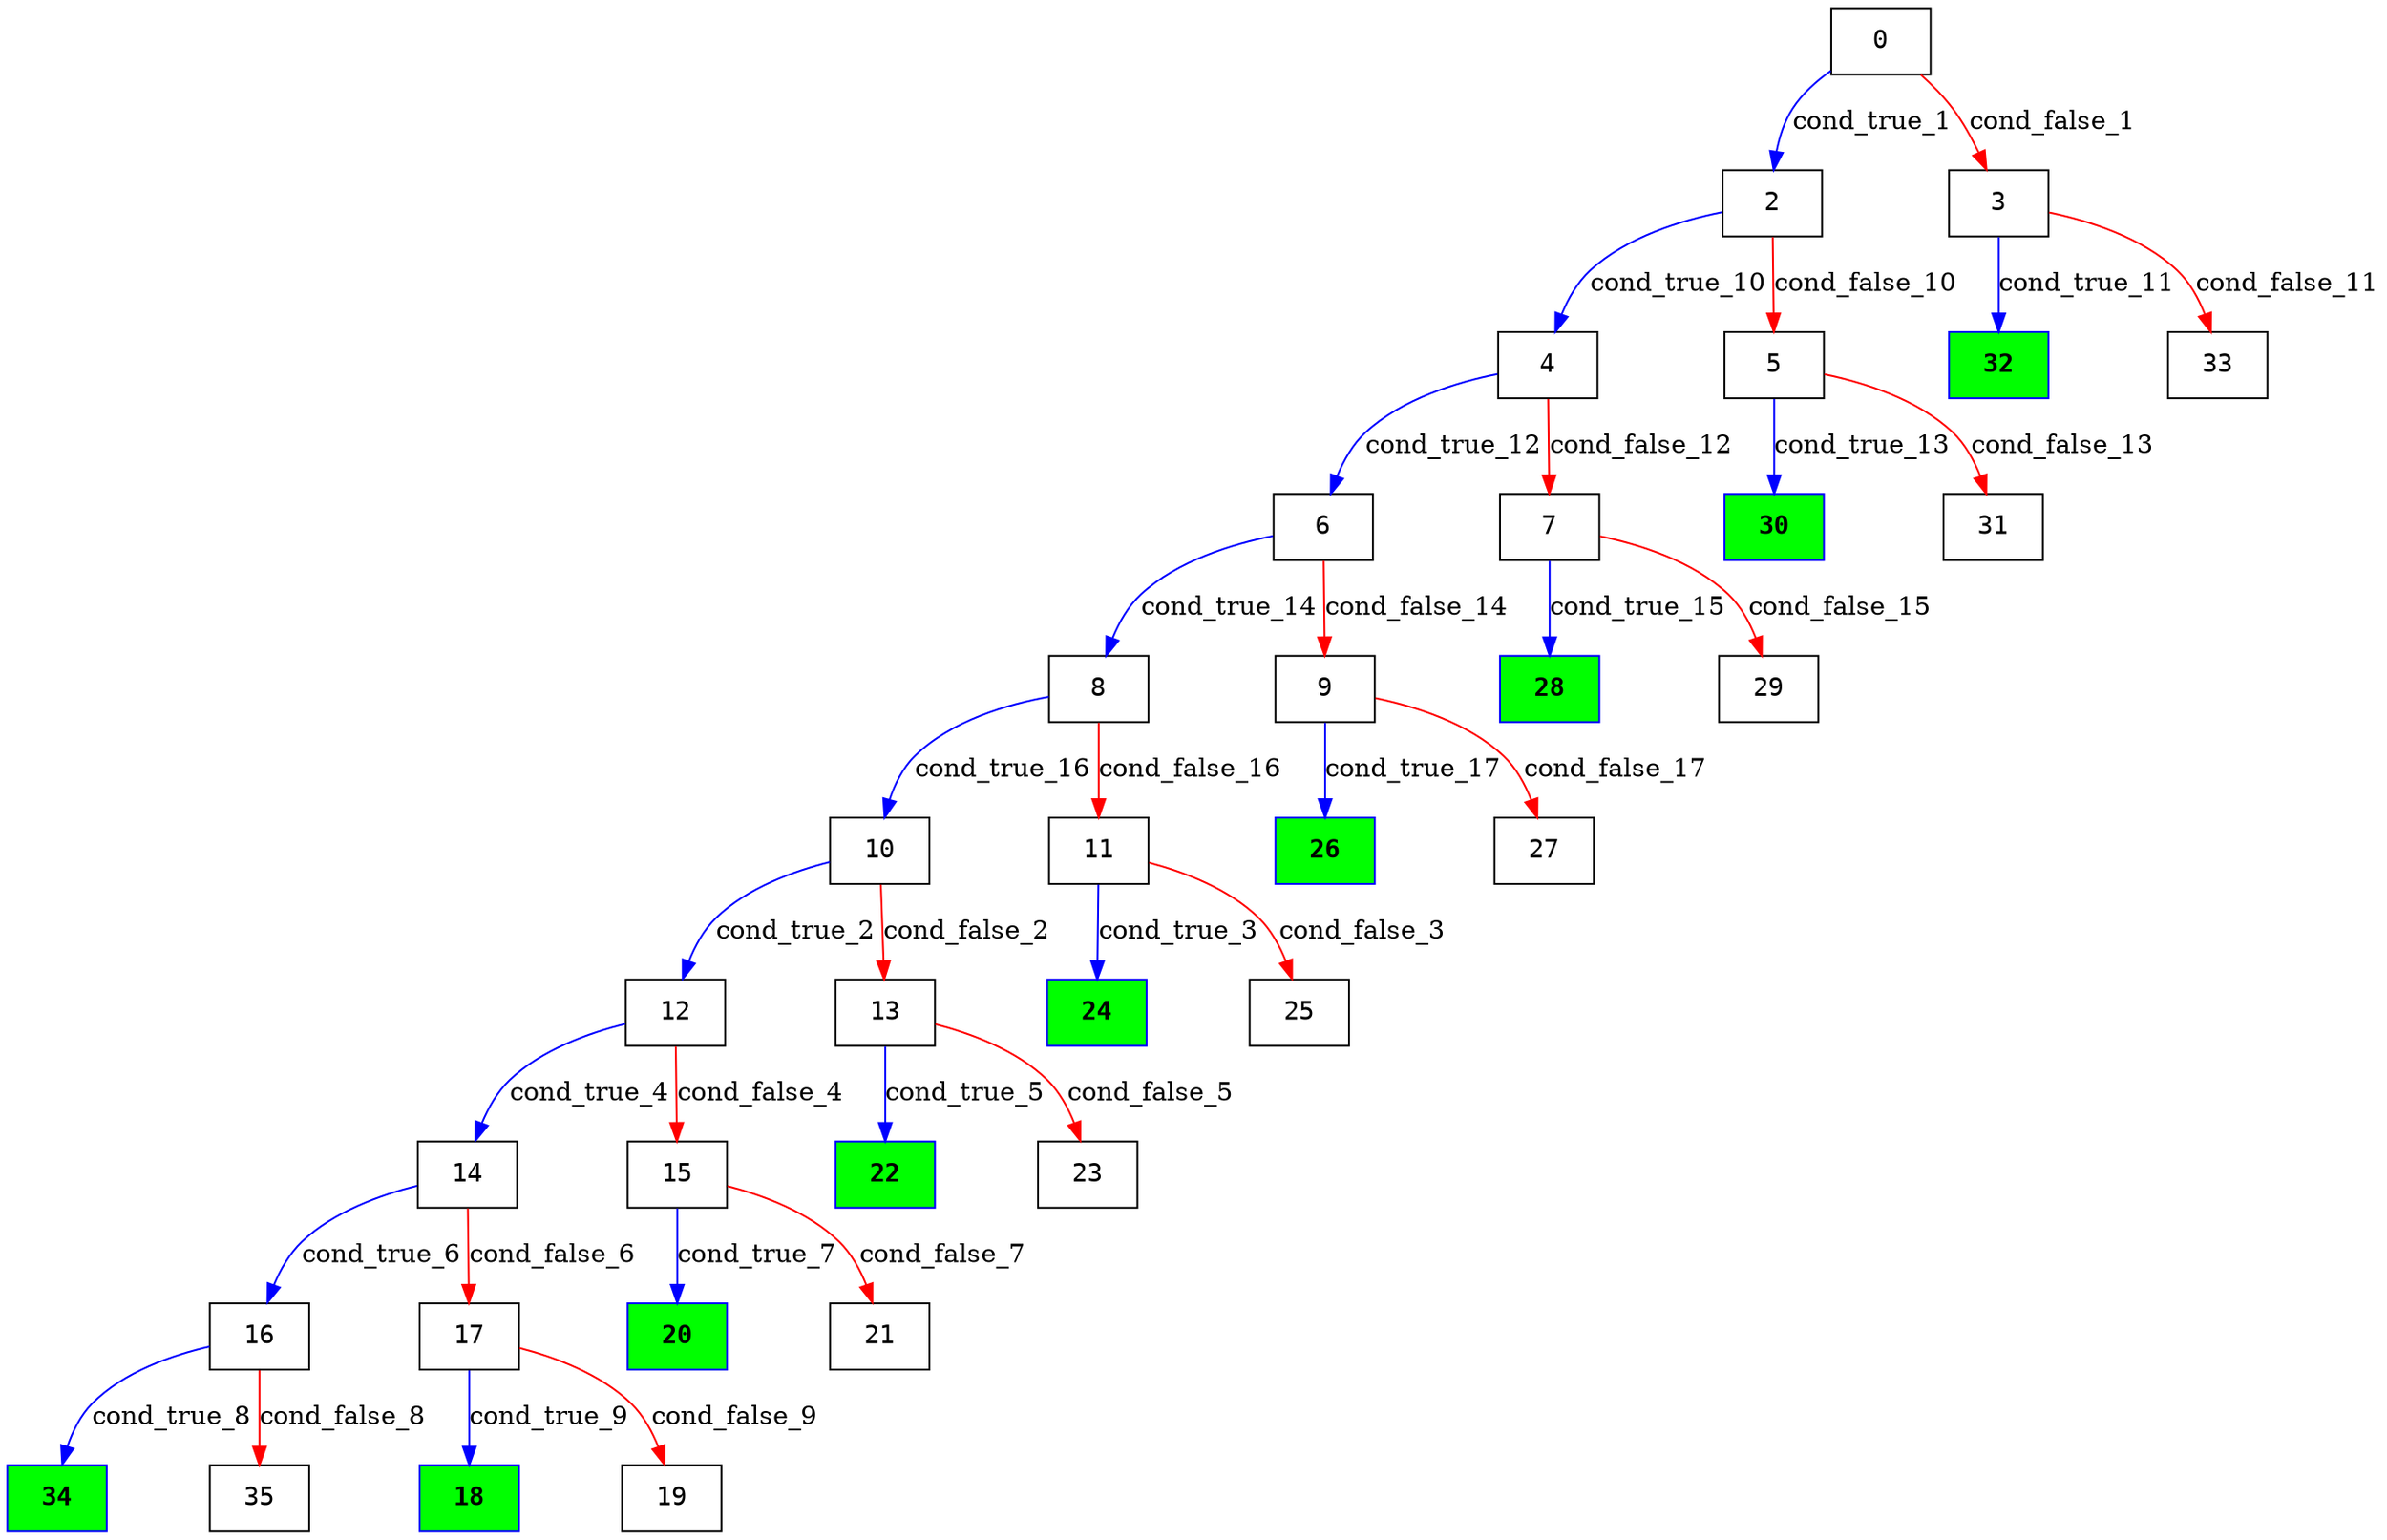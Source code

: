 digraph ExecutionTree {
	node [color=black fontname=Courier height=.5 shape=record]
	34 [color=blue, fillcolor=green, style=filled, fontcolor=black, fontname="Courier-Bold"]
	32 [color=blue, fillcolor=green, style=filled, fontcolor=black, fontname="Courier-Bold"]
	30 [color=blue, fillcolor=green, style=filled, fontcolor=black, fontname="Courier-Bold"]
	28 [color=blue, fillcolor=green, style=filled, fontcolor=black, fontname="Courier-Bold"]
	26 [color=blue, fillcolor=green, style=filled, fontcolor=black, fontname="Courier-Bold"]
	24 [color=blue, fillcolor=green, style=filled, fontcolor=black, fontname="Courier-Bold"]
	22 [color=blue, fillcolor=green, style=filled, fontcolor=black, fontname="Courier-Bold"]
	20 [color=blue, fillcolor=green, style=filled, fontcolor=black, fontname="Courier-Bold"]
	18 [color=blue, fillcolor=green, style=filled, fontcolor=black, fontname="Courier-Bold"]
	0 -> 2 [label=cond_true_1 color=blue]
	0 -> 3 [label=cond_false_1 color=red]
	2 -> 4 [label=cond_true_10 color=blue]
	2 -> 5 [label=cond_false_10 color=red]
	3 -> 32 [label=cond_true_11 color=blue]
	3 -> 33 [label=cond_false_11 color=red]
	10 -> 12 [label=cond_true_2 color=blue]
	10 -> 13 [label=cond_false_2 color=red]
	12 -> 14 [label=cond_true_4 color=blue]
	12 -> 15 [label=cond_false_4 color=red]
	13 -> 22 [label=cond_true_5 color=blue]
	13 -> 23 [label=cond_false_5 color=red]
	11 -> 24 [label=cond_true_3 color=blue]
	11 -> 25 [label=cond_false_3 color=red]
	14 -> 16 [label=cond_true_6 color=blue]
	14 -> 17 [label=cond_false_6 color=red]
	15 -> 20 [label=cond_true_7 color=blue]
	15 -> 21 [label=cond_false_7 color=red]
	16 -> 34 [label=cond_true_8 color=blue]
	16 -> 35 [label=cond_false_8 color=red]
	17 -> 18 [label=cond_true_9 color=blue]
	17 -> 19 [label=cond_false_9 color=red]
	4 -> 6 [label=cond_true_12 color=blue]
	4 -> 7 [label=cond_false_12 color=red]
	5 -> 30 [label=cond_true_13 color=blue]
	5 -> 31 [label=cond_false_13 color=red]
	6 -> 8 [label=cond_true_14 color=blue]
	6 -> 9 [label=cond_false_14 color=red]
	7 -> 28 [label=cond_true_15 color=blue]
	7 -> 29 [label=cond_false_15 color=red]
	8 -> 10 [label=cond_true_16 color=blue]
	8 -> 11 [label=cond_false_16 color=red]
	9 -> 26 [label=cond_true_17 color=blue]
	9 -> 27 [label=cond_false_17 color=red]
}
